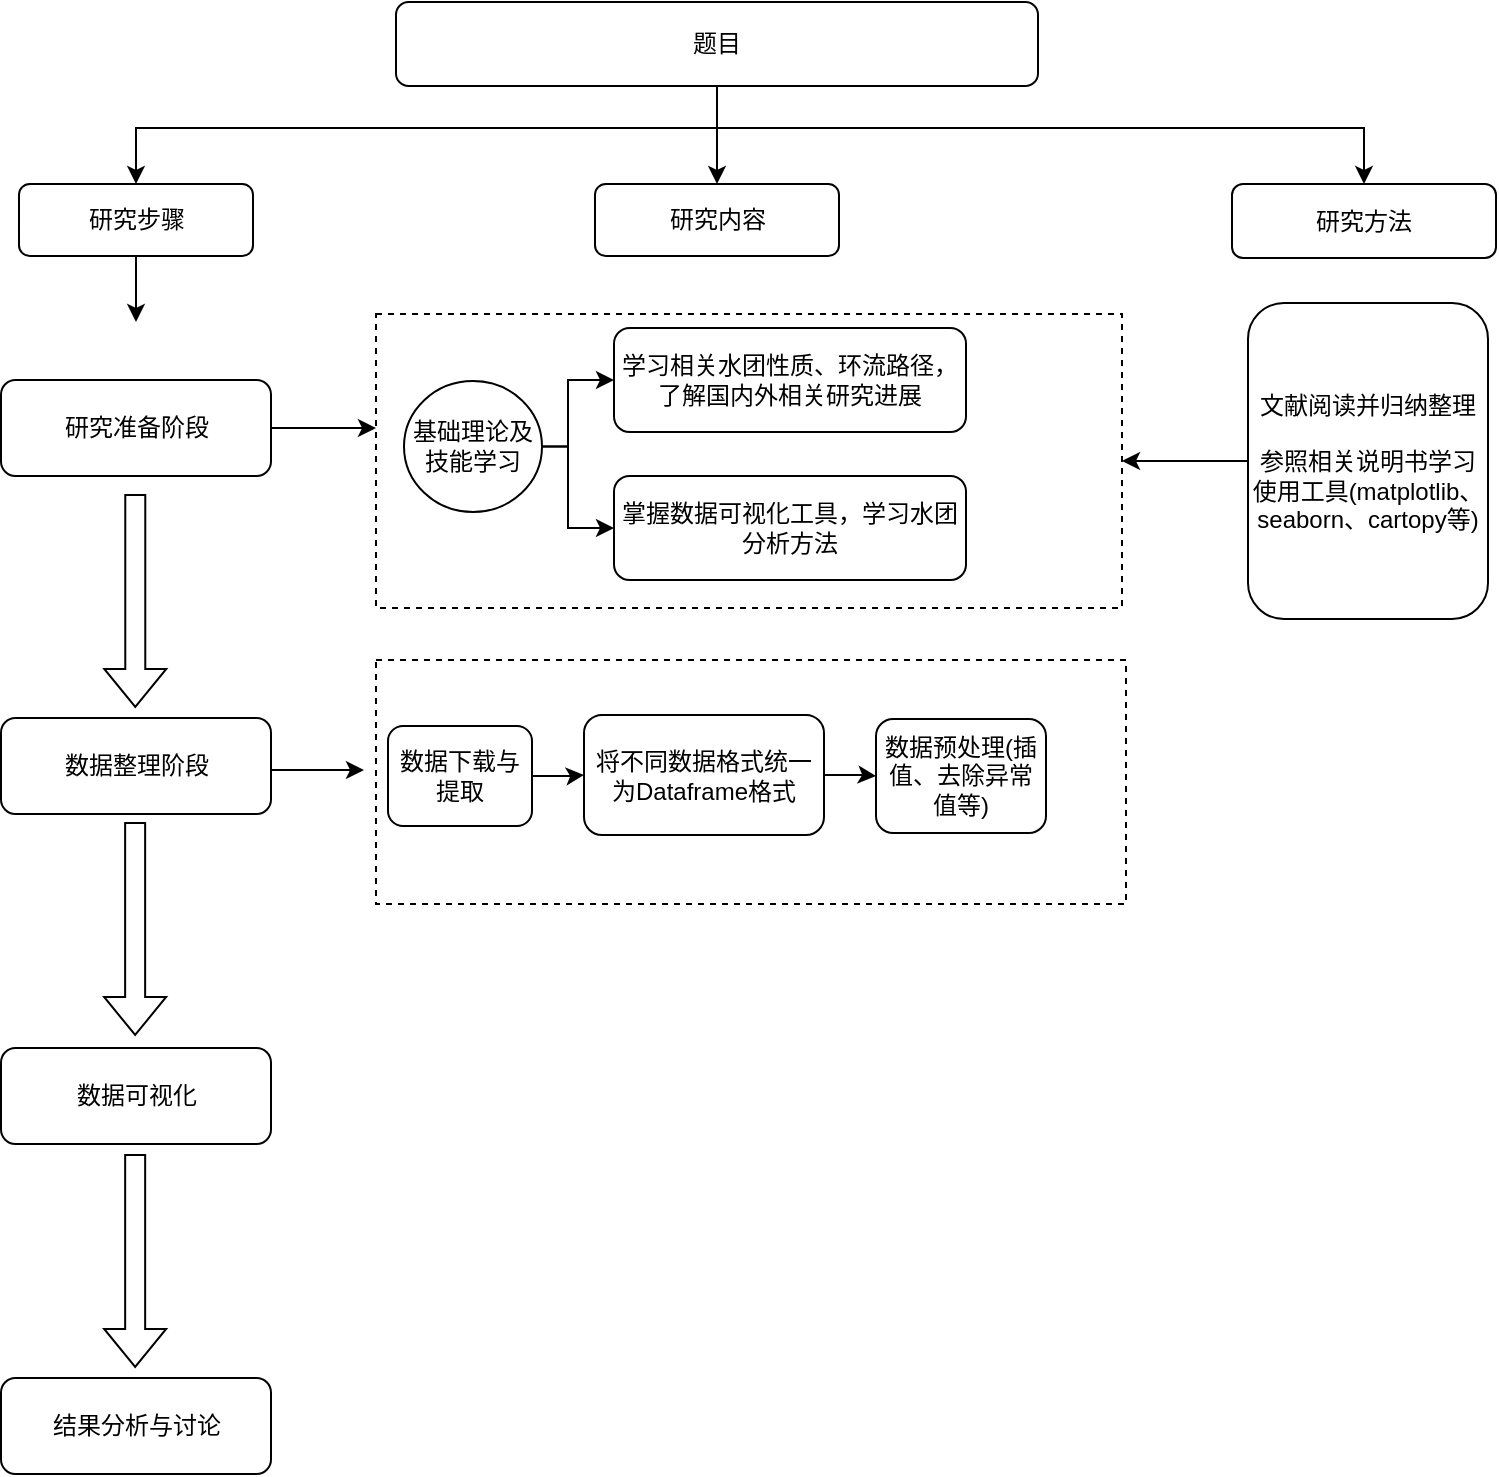 <mxfile version="24.7.7">
  <diagram name="第 1 页" id="UB9lJcS-LYD_0BkvbkBf">
    <mxGraphModel dx="1011" dy="553" grid="0" gridSize="10" guides="1" tooltips="1" connect="1" arrows="1" fold="1" page="0" pageScale="1" pageWidth="827" pageHeight="1169" math="0" shadow="0">
      <root>
        <mxCell id="0" />
        <mxCell id="1" parent="0" />
        <mxCell id="meFjSfEneH2rQGpEeACA-43" value="" style="rounded=0;whiteSpace=wrap;html=1;dashed=1;" parent="1" vertex="1">
          <mxGeometry x="245" y="502" width="375" height="122" as="geometry" />
        </mxCell>
        <mxCell id="meFjSfEneH2rQGpEeACA-19" value="" style="rounded=0;whiteSpace=wrap;html=1;dashed=1;" parent="1" vertex="1">
          <mxGeometry x="245" y="329" width="373" height="147" as="geometry" />
        </mxCell>
        <mxCell id="BHILhPmPWaK3Ac5AjfFu-1" value="题目" style="rounded=1;whiteSpace=wrap;html=1;" parent="1" vertex="1">
          <mxGeometry x="255" y="173" width="321" height="42" as="geometry" />
        </mxCell>
        <mxCell id="BHILhPmPWaK3Ac5AjfFu-2" value="研究步骤" style="rounded=1;whiteSpace=wrap;html=1;" parent="1" vertex="1">
          <mxGeometry x="66.5" y="264" width="117" height="36" as="geometry" />
        </mxCell>
        <mxCell id="BHILhPmPWaK3Ac5AjfFu-4" value="研究方法" style="rounded=1;whiteSpace=wrap;html=1;" parent="1" vertex="1">
          <mxGeometry x="673" y="264" width="132" height="37" as="geometry" />
        </mxCell>
        <mxCell id="BHILhPmPWaK3Ac5AjfFu-5" value="研究内容" style="rounded=1;whiteSpace=wrap;html=1;" parent="1" vertex="1">
          <mxGeometry x="354.5" y="264" width="122" height="36" as="geometry" />
        </mxCell>
        <mxCell id="BHILhPmPWaK3Ac5AjfFu-8" value="研究准备阶段" style="rounded=1;whiteSpace=wrap;html=1;" parent="1" vertex="1">
          <mxGeometry x="57.5" y="362" width="135" height="48" as="geometry" />
        </mxCell>
        <mxCell id="BHILhPmPWaK3Ac5AjfFu-11" value="数据整理阶段" style="rounded=1;whiteSpace=wrap;html=1;" parent="1" vertex="1">
          <mxGeometry x="57.5" y="531" width="135" height="48" as="geometry" />
        </mxCell>
        <mxCell id="BHILhPmPWaK3Ac5AjfFu-12" value="数据可视化" style="rounded=1;whiteSpace=wrap;html=1;" parent="1" vertex="1">
          <mxGeometry x="57.5" y="696" width="135" height="48" as="geometry" />
        </mxCell>
        <mxCell id="BHILhPmPWaK3Ac5AjfFu-15" value="结果分析与讨论" style="rounded=1;whiteSpace=wrap;html=1;" parent="1" vertex="1">
          <mxGeometry x="57.5" y="861" width="135" height="48" as="geometry" />
        </mxCell>
        <mxCell id="meFjSfEneH2rQGpEeACA-3" value="" style="endArrow=classic;html=1;rounded=0;exitX=0.5;exitY=1;exitDx=0;exitDy=0;entryX=0.5;entryY=0;entryDx=0;entryDy=0;" parent="1" source="BHILhPmPWaK3Ac5AjfFu-1" target="BHILhPmPWaK3Ac5AjfFu-5" edge="1">
          <mxGeometry width="50" height="50" relative="1" as="geometry">
            <mxPoint x="296" y="432" as="sourcePoint" />
            <mxPoint x="346" y="382" as="targetPoint" />
            <Array as="points" />
          </mxGeometry>
        </mxCell>
        <mxCell id="meFjSfEneH2rQGpEeACA-5" value="" style="endArrow=classic;html=1;rounded=0;entryX=0.5;entryY=0;entryDx=0;entryDy=0;" parent="1" target="BHILhPmPWaK3Ac5AjfFu-4" edge="1">
          <mxGeometry width="50" height="50" relative="1" as="geometry">
            <mxPoint x="415" y="236" as="sourcePoint" />
            <mxPoint x="765" y="263" as="targetPoint" />
            <Array as="points">
              <mxPoint x="739" y="236" />
            </Array>
          </mxGeometry>
        </mxCell>
        <mxCell id="meFjSfEneH2rQGpEeACA-6" value="" style="endArrow=classic;html=1;rounded=0;entryX=0.5;entryY=0;entryDx=0;entryDy=0;" parent="1" target="BHILhPmPWaK3Ac5AjfFu-2" edge="1">
          <mxGeometry width="50" height="50" relative="1" as="geometry">
            <mxPoint x="415" y="236" as="sourcePoint" />
            <mxPoint x="346" y="382" as="targetPoint" />
            <Array as="points">
              <mxPoint x="125" y="236" />
            </Array>
          </mxGeometry>
        </mxCell>
        <mxCell id="meFjSfEneH2rQGpEeACA-14" value="" style="endArrow=classic;html=1;rounded=0;exitX=0.5;exitY=1;exitDx=0;exitDy=0;" parent="1" source="BHILhPmPWaK3Ac5AjfFu-2" edge="1">
          <mxGeometry width="50" height="50" relative="1" as="geometry">
            <mxPoint x="195" y="647" as="sourcePoint" />
            <mxPoint x="125" y="333" as="targetPoint" />
          </mxGeometry>
        </mxCell>
        <mxCell id="meFjSfEneH2rQGpEeACA-15" value="" style="endArrow=classic;html=1;rounded=0;exitX=1;exitY=0.5;exitDx=0;exitDy=0;entryX=0;entryY=0.388;entryDx=0;entryDy=0;entryPerimeter=0;" parent="1" source="BHILhPmPWaK3Ac5AjfFu-8" target="meFjSfEneH2rQGpEeACA-19" edge="1">
          <mxGeometry width="50" height="50" relative="1" as="geometry">
            <mxPoint x="195" y="542" as="sourcePoint" />
            <mxPoint x="232" y="386" as="targetPoint" />
          </mxGeometry>
        </mxCell>
        <mxCell id="meFjSfEneH2rQGpEeACA-33" value="" style="edgeStyle=orthogonalEdgeStyle;rounded=0;orthogonalLoop=1;jettySize=auto;html=1;" parent="1" source="meFjSfEneH2rQGpEeACA-20" target="meFjSfEneH2rQGpEeACA-32" edge="1">
          <mxGeometry relative="1" as="geometry">
            <Array as="points">
              <mxPoint x="341" y="395" />
              <mxPoint x="341" y="436" />
            </Array>
          </mxGeometry>
        </mxCell>
        <mxCell id="meFjSfEneH2rQGpEeACA-34" value="" style="edgeStyle=orthogonalEdgeStyle;rounded=0;orthogonalLoop=1;jettySize=auto;html=1;entryX=0;entryY=0.5;entryDx=0;entryDy=0;" parent="1" source="meFjSfEneH2rQGpEeACA-20" target="meFjSfEneH2rQGpEeACA-21" edge="1">
          <mxGeometry relative="1" as="geometry">
            <Array as="points">
              <mxPoint x="341" y="395" />
              <mxPoint x="341" y="362" />
            </Array>
          </mxGeometry>
        </mxCell>
        <mxCell id="meFjSfEneH2rQGpEeACA-20" value="基础理论及技能学习" style="ellipse;whiteSpace=wrap;html=1;" parent="1" vertex="1">
          <mxGeometry x="259" y="362.5" width="69" height="65.5" as="geometry" />
        </mxCell>
        <mxCell id="meFjSfEneH2rQGpEeACA-21" value="学习相关水团性质、环流路径，了解国内外相关研究进展" style="rounded=1;whiteSpace=wrap;html=1;" parent="1" vertex="1">
          <mxGeometry x="364" y="336" width="176" height="52" as="geometry" />
        </mxCell>
        <mxCell id="meFjSfEneH2rQGpEeACA-32" value="掌握数据可视化工具，学习水团分析方法" style="rounded=1;whiteSpace=wrap;html=1;" parent="1" vertex="1">
          <mxGeometry x="364" y="410" width="176" height="52" as="geometry" />
        </mxCell>
        <mxCell id="meFjSfEneH2rQGpEeACA-36" value="" style="edgeStyle=orthogonalEdgeStyle;rounded=0;orthogonalLoop=1;jettySize=auto;html=1;" parent="1" source="meFjSfEneH2rQGpEeACA-35" target="meFjSfEneH2rQGpEeACA-19" edge="1">
          <mxGeometry relative="1" as="geometry" />
        </mxCell>
        <mxCell id="meFjSfEneH2rQGpEeACA-35" value="文献阅读并归纳整理&lt;div&gt;&lt;br&gt;&lt;div&gt;参照相关说明书学习使用工具(matplotlib、seaborn、cartopy等)&lt;/div&gt;&lt;/div&gt;" style="rounded=1;whiteSpace=wrap;html=1;" parent="1" vertex="1">
          <mxGeometry x="681" y="323.5" width="120" height="158" as="geometry" />
        </mxCell>
        <mxCell id="meFjSfEneH2rQGpEeACA-37" value="" style="shape=flexArrow;endArrow=classic;html=1;rounded=0;" parent="1" edge="1">
          <mxGeometry width="50" height="50" relative="1" as="geometry">
            <mxPoint x="124.64" y="419" as="sourcePoint" />
            <mxPoint x="124.64" y="526" as="targetPoint" />
          </mxGeometry>
        </mxCell>
        <mxCell id="meFjSfEneH2rQGpEeACA-38" value="" style="shape=flexArrow;endArrow=classic;html=1;rounded=0;" parent="1" edge="1">
          <mxGeometry width="50" height="50" relative="1" as="geometry">
            <mxPoint x="124.57" y="583" as="sourcePoint" />
            <mxPoint x="124.57" y="690" as="targetPoint" />
          </mxGeometry>
        </mxCell>
        <mxCell id="meFjSfEneH2rQGpEeACA-39" value="" style="shape=flexArrow;endArrow=classic;html=1;rounded=0;" parent="1" edge="1">
          <mxGeometry width="50" height="50" relative="1" as="geometry">
            <mxPoint x="124.58" y="749" as="sourcePoint" />
            <mxPoint x="124.58" y="856" as="targetPoint" />
          </mxGeometry>
        </mxCell>
        <mxCell id="meFjSfEneH2rQGpEeACA-42" value="" style="endArrow=classic;html=1;rounded=0;" parent="1" edge="1">
          <mxGeometry width="50" height="50" relative="1" as="geometry">
            <mxPoint x="192.5" y="557" as="sourcePoint" />
            <mxPoint x="239" y="557" as="targetPoint" />
          </mxGeometry>
        </mxCell>
        <mxCell id="meFjSfEneH2rQGpEeACA-46" value="" style="edgeStyle=orthogonalEdgeStyle;rounded=0;orthogonalLoop=1;jettySize=auto;html=1;" parent="1" source="meFjSfEneH2rQGpEeACA-44" target="meFjSfEneH2rQGpEeACA-45" edge="1">
          <mxGeometry relative="1" as="geometry" />
        </mxCell>
        <mxCell id="meFjSfEneH2rQGpEeACA-44" value="数据下载与提取" style="rounded=1;whiteSpace=wrap;html=1;" parent="1" vertex="1">
          <mxGeometry x="251" y="535" width="72" height="50" as="geometry" />
        </mxCell>
        <mxCell id="meFjSfEneH2rQGpEeACA-48" value="" style="edgeStyle=orthogonalEdgeStyle;rounded=0;orthogonalLoop=1;jettySize=auto;html=1;" parent="1" source="meFjSfEneH2rQGpEeACA-45" target="meFjSfEneH2rQGpEeACA-47" edge="1">
          <mxGeometry relative="1" as="geometry" />
        </mxCell>
        <mxCell id="meFjSfEneH2rQGpEeACA-45" value="将不同数据格式统一为Dataframe格式" style="whiteSpace=wrap;html=1;rounded=1;" parent="1" vertex="1">
          <mxGeometry x="349" y="529.5" width="120" height="60" as="geometry" />
        </mxCell>
        <mxCell id="meFjSfEneH2rQGpEeACA-47" value="数据预处理(插值、去除异常值等)" style="whiteSpace=wrap;html=1;rounded=1;" parent="1" vertex="1">
          <mxGeometry x="495" y="531.5" width="85" height="57" as="geometry" />
        </mxCell>
      </root>
    </mxGraphModel>
  </diagram>
</mxfile>
